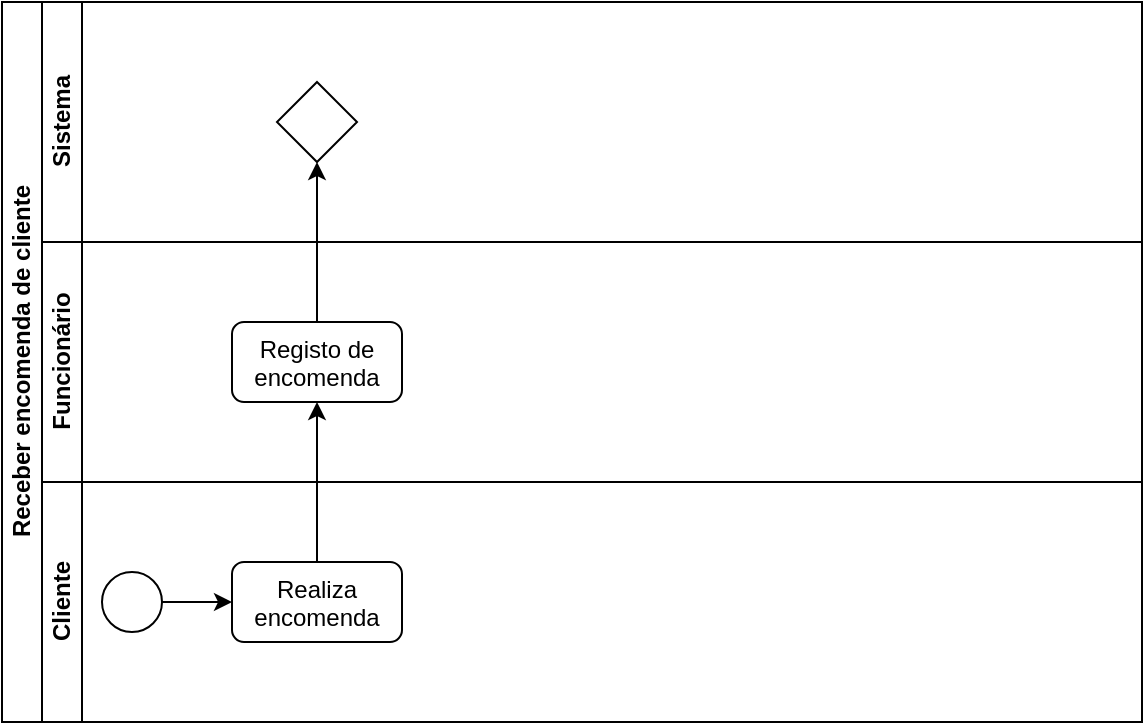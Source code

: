 <mxfile version="20.3.0" type="device"><diagram id="prtHgNgQTEPvFCAcTncT" name="Page-1"><mxGraphModel dx="1005" dy="664" grid="1" gridSize="10" guides="1" tooltips="1" connect="1" arrows="1" fold="1" page="1" pageScale="1" pageWidth="827" pageHeight="1169" math="0" shadow="0"><root><mxCell id="0"/><mxCell id="1" parent="0"/><mxCell id="dNxyNK7c78bLwvsdeMH5-19" value="Receber encomenda de cliente" style="swimlane;html=1;childLayout=stackLayout;resizeParent=1;resizeParentMax=0;horizontal=0;startSize=20;horizontalStack=0;" parent="1" vertex="1"><mxGeometry x="120" y="30" width="570" height="360" as="geometry"/></mxCell><mxCell id="dNxyNK7c78bLwvsdeMH5-27" value="" style="edgeStyle=orthogonalEdgeStyle;rounded=0;orthogonalLoop=1;jettySize=auto;html=1;dashed=1;endArrow=none;endFill=0;" parent="dNxyNK7c78bLwvsdeMH5-19" edge="1"><mxGeometry relative="1" as="geometry"><mxPoint x="180" y="90" as="sourcePoint"/><mxPoint x="180" y="90" as="targetPoint"/></mxGeometry></mxCell><mxCell id="dNxyNK7c78bLwvsdeMH5-35" style="edgeStyle=orthogonalEdgeStyle;rounded=0;orthogonalLoop=1;jettySize=auto;html=1;endArrow=classic;endFill=1;" parent="dNxyNK7c78bLwvsdeMH5-19" source="dNxyNK7c78bLwvsdeMH5-28" edge="1"><mxGeometry relative="1" as="geometry"><mxPoint x="300" y="140" as="targetPoint"/></mxGeometry></mxCell><mxCell id="dNxyNK7c78bLwvsdeMH5-38" style="edgeStyle=orthogonalEdgeStyle;rounded=0;orthogonalLoop=1;jettySize=auto;html=1;endArrow=classic;endFill=1;" parent="dNxyNK7c78bLwvsdeMH5-19" target="dNxyNK7c78bLwvsdeMH5-36" edge="1"><mxGeometry relative="1" as="geometry"><Array as="points"><mxPoint x="180" y="220"/><mxPoint x="400" y="220"/></Array><mxPoint x="180" y="90" as="sourcePoint"/></mxGeometry></mxCell><mxCell id="jQcSZtoG0VQCKGa-GyTK-5" value="Sistema" style="swimlane;html=1;startSize=20;horizontal=0;" vertex="1" parent="dNxyNK7c78bLwvsdeMH5-19"><mxGeometry x="20" width="550" height="120" as="geometry"/></mxCell><mxCell id="jQcSZtoG0VQCKGa-GyTK-22" value="" style="points=[[0.25,0.25,0],[0.5,0,0],[0.75,0.25,0],[1,0.5,0],[0.75,0.75,0],[0.5,1,0],[0.25,0.75,0],[0,0.5,0]];shape=mxgraph.bpmn.gateway2;html=1;verticalLabelPosition=bottom;labelBackgroundColor=#ffffff;verticalAlign=top;align=center;perimeter=rhombusPerimeter;outlineConnect=0;outline=none;symbol=none;" vertex="1" parent="jQcSZtoG0VQCKGa-GyTK-5"><mxGeometry x="117.5" y="40" width="40" height="40" as="geometry"/></mxCell><mxCell id="dNxyNK7c78bLwvsdeMH5-21" value="Funcionário" style="swimlane;html=1;startSize=20;horizontal=0;" parent="dNxyNK7c78bLwvsdeMH5-19" vertex="1"><mxGeometry x="20" y="120" width="550" height="120" as="geometry"/></mxCell><mxCell id="dNxyNK7c78bLwvsdeMH5-29" value="" style="edgeStyle=orthogonalEdgeStyle;rounded=0;orthogonalLoop=1;jettySize=auto;html=1;endArrow=classic;endFill=1;" parent="dNxyNK7c78bLwvsdeMH5-21" target="dNxyNK7c78bLwvsdeMH5-28" edge="1"><mxGeometry relative="1" as="geometry"><mxPoint x="200" y="60" as="sourcePoint"/></mxGeometry></mxCell><mxCell id="jQcSZtoG0VQCKGa-GyTK-9" value="Registo de encomenda" style="rounded=1;whiteSpace=wrap;html=1;verticalAlign=top;labelBackgroundColor=#ffffff;" vertex="1" parent="dNxyNK7c78bLwvsdeMH5-21"><mxGeometry x="95" y="40" width="85" height="40" as="geometry"/></mxCell><mxCell id="dNxyNK7c78bLwvsdeMH5-22" value="Cliente" style="swimlane;html=1;startSize=20;horizontal=0;" parent="dNxyNK7c78bLwvsdeMH5-19" vertex="1"><mxGeometry x="20" y="240" width="550" height="120" as="geometry"/></mxCell><mxCell id="dNxyNK7c78bLwvsdeMH5-37" value="" style="edgeStyle=orthogonalEdgeStyle;rounded=0;orthogonalLoop=1;jettySize=auto;html=1;endArrow=classic;endFill=1;" parent="dNxyNK7c78bLwvsdeMH5-22" target="dNxyNK7c78bLwvsdeMH5-36" edge="1"><mxGeometry relative="1" as="geometry"><mxPoint x="320" y="50" as="sourcePoint"/></mxGeometry></mxCell><mxCell id="jQcSZtoG0VQCKGa-GyTK-16" value="" style="edgeStyle=orthogonalEdgeStyle;rounded=0;orthogonalLoop=1;jettySize=auto;html=1;" edge="1" parent="dNxyNK7c78bLwvsdeMH5-22" source="jQcSZtoG0VQCKGa-GyTK-14" target="jQcSZtoG0VQCKGa-GyTK-15"><mxGeometry relative="1" as="geometry"/></mxCell><mxCell id="jQcSZtoG0VQCKGa-GyTK-14" value="" style="points=[[0.145,0.145,0],[0.5,0,0],[0.855,0.145,0],[1,0.5,0],[0.855,0.855,0],[0.5,1,0],[0.145,0.855,0],[0,0.5,0]];shape=mxgraph.bpmn.event;html=1;verticalLabelPosition=bottom;labelBackgroundColor=#ffffff;verticalAlign=top;align=center;perimeter=ellipsePerimeter;outlineConnect=0;aspect=fixed;outline=standard;symbol=general;" vertex="1" parent="dNxyNK7c78bLwvsdeMH5-22"><mxGeometry x="30" y="45" width="30" height="30" as="geometry"/></mxCell><mxCell id="jQcSZtoG0VQCKGa-GyTK-15" value="Realiza encomenda" style="rounded=1;whiteSpace=wrap;html=1;verticalAlign=top;labelBackgroundColor=#ffffff;" vertex="1" parent="dNxyNK7c78bLwvsdeMH5-22"><mxGeometry x="95" y="40" width="85" height="40" as="geometry"/></mxCell><mxCell id="jQcSZtoG0VQCKGa-GyTK-17" style="edgeStyle=orthogonalEdgeStyle;rounded=0;orthogonalLoop=1;jettySize=auto;html=1;" edge="1" parent="dNxyNK7c78bLwvsdeMH5-19" source="jQcSZtoG0VQCKGa-GyTK-15" target="jQcSZtoG0VQCKGa-GyTK-9"><mxGeometry relative="1" as="geometry"/></mxCell><mxCell id="jQcSZtoG0VQCKGa-GyTK-21" value="" style="edgeStyle=orthogonalEdgeStyle;rounded=0;orthogonalLoop=1;jettySize=auto;html=1;" edge="1" parent="dNxyNK7c78bLwvsdeMH5-19" source="jQcSZtoG0VQCKGa-GyTK-9" target="jQcSZtoG0VQCKGa-GyTK-22"><mxGeometry relative="1" as="geometry"><mxPoint x="157.5" y="90" as="targetPoint"/></mxGeometry></mxCell></root></mxGraphModel></diagram></mxfile>